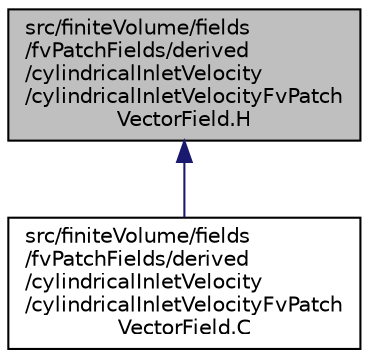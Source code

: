 digraph "src/finiteVolume/fields/fvPatchFields/derived/cylindricalInletVelocity/cylindricalInletVelocityFvPatchVectorField.H"
{
  bgcolor="transparent";
  edge [fontname="Helvetica",fontsize="10",labelfontname="Helvetica",labelfontsize="10"];
  node [fontname="Helvetica",fontsize="10",shape=record];
  Node1 [label="src/finiteVolume/fields\l/fvPatchFields/derived\l/cylindricalInletVelocity\l/cylindricalInletVelocityFvPatch\lVectorField.H",height=0.2,width=0.4,color="black", fillcolor="grey75", style="filled", fontcolor="black"];
  Node1 -> Node2 [dir="back",color="midnightblue",fontsize="10",style="solid",fontname="Helvetica"];
  Node2 [label="src/finiteVolume/fields\l/fvPatchFields/derived\l/cylindricalInletVelocity\l/cylindricalInletVelocityFvPatch\lVectorField.C",height=0.2,width=0.4,color="black",URL="$a05413.html"];
}
